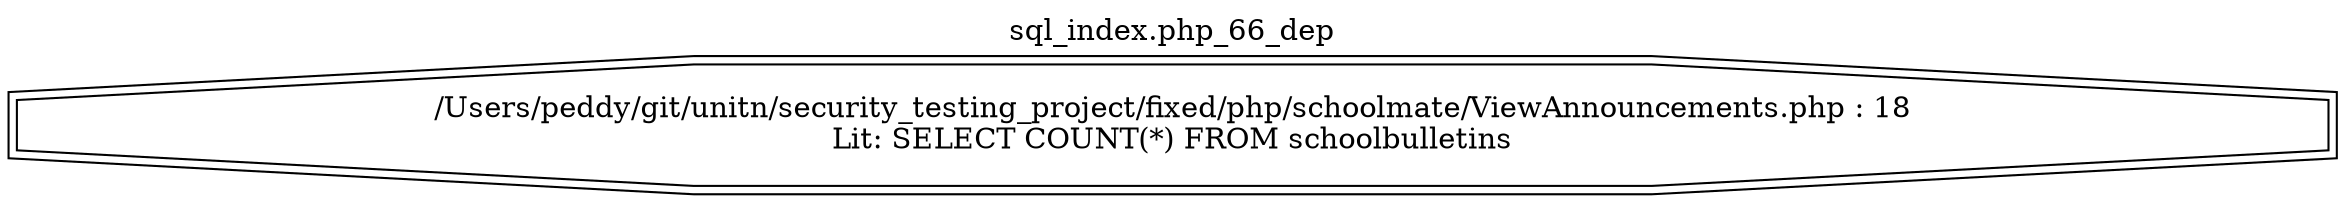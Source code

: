 digraph cfg {
  label="sql_index.php_66_dep";
  labelloc=t;
  n1 [shape=doubleoctagon, label="/Users/peddy/git/unitn/security_testing_project/fixed/php/schoolmate/ViewAnnouncements.php : 18\nLit: SELECT COUNT(*) FROM schoolbulletins\n"];
}
